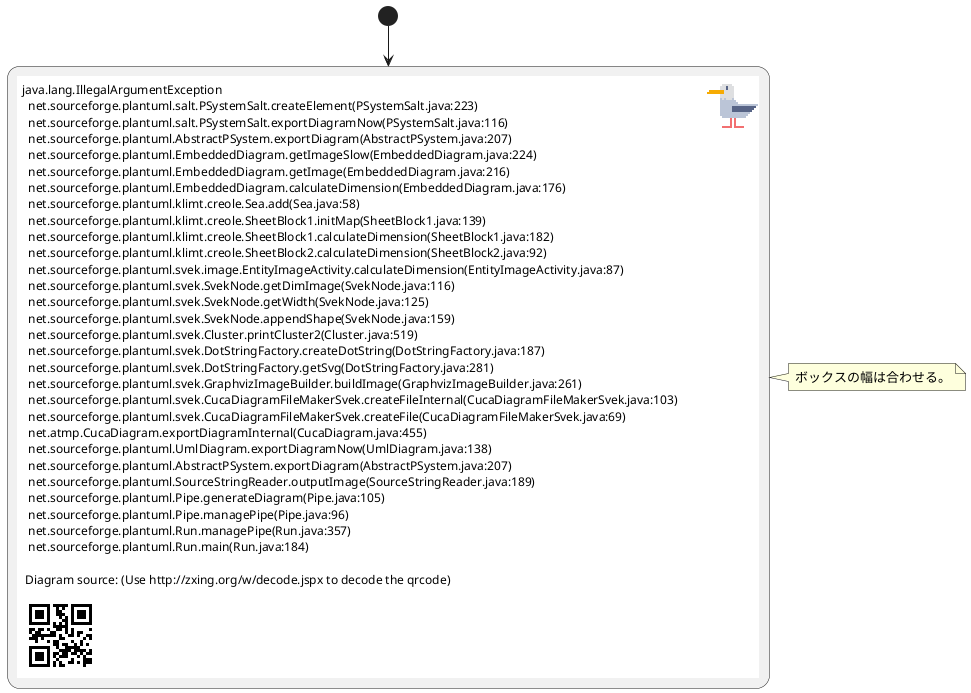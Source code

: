 @startuml
!definelong SALT(x)
"{{
salt
_##x
}}
" as x
!enddefinelong

!definelong _hoge
{+
    {^"マイページ"
        {^"ユーザー情報"
            [編集する]
            名前|たく
            --|..
            自己紹介|適当な自己紹介
            --|..
        }
        {^"所持キャラクター"
            {+
                [編集する]
                名前|たく
                --|..
                種族（種別）|ポケモン
                --|..
                性別|オス
                --|..
                年齢|20
                --|..
                詳細|背後そのものであるが…
                --|..
            }
            ~~
            {+
                [編集する]
                名前|おとか
                --|..
                種族（種別）|ポケモン
                --|..
                性別|オス
                --|..
                年齢|25
                --|..
                詳細|元々はわいわいタウンの出身で…
                --|..
            }
        }
    }
}
!enddefinelong
(*) --> SALT(hoge)
note right
ボックスの幅は合わせる。
end note
@enduml
